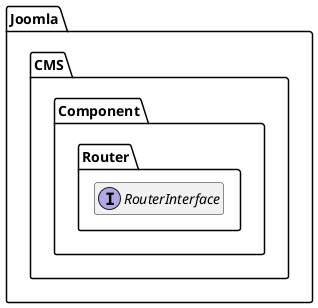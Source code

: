 @startuml
set namespaceSeparator \\
hide members
hide << alias >> circle

interface Joomla\\CMS\\Component\\Router\\RouterInterface
@enduml
